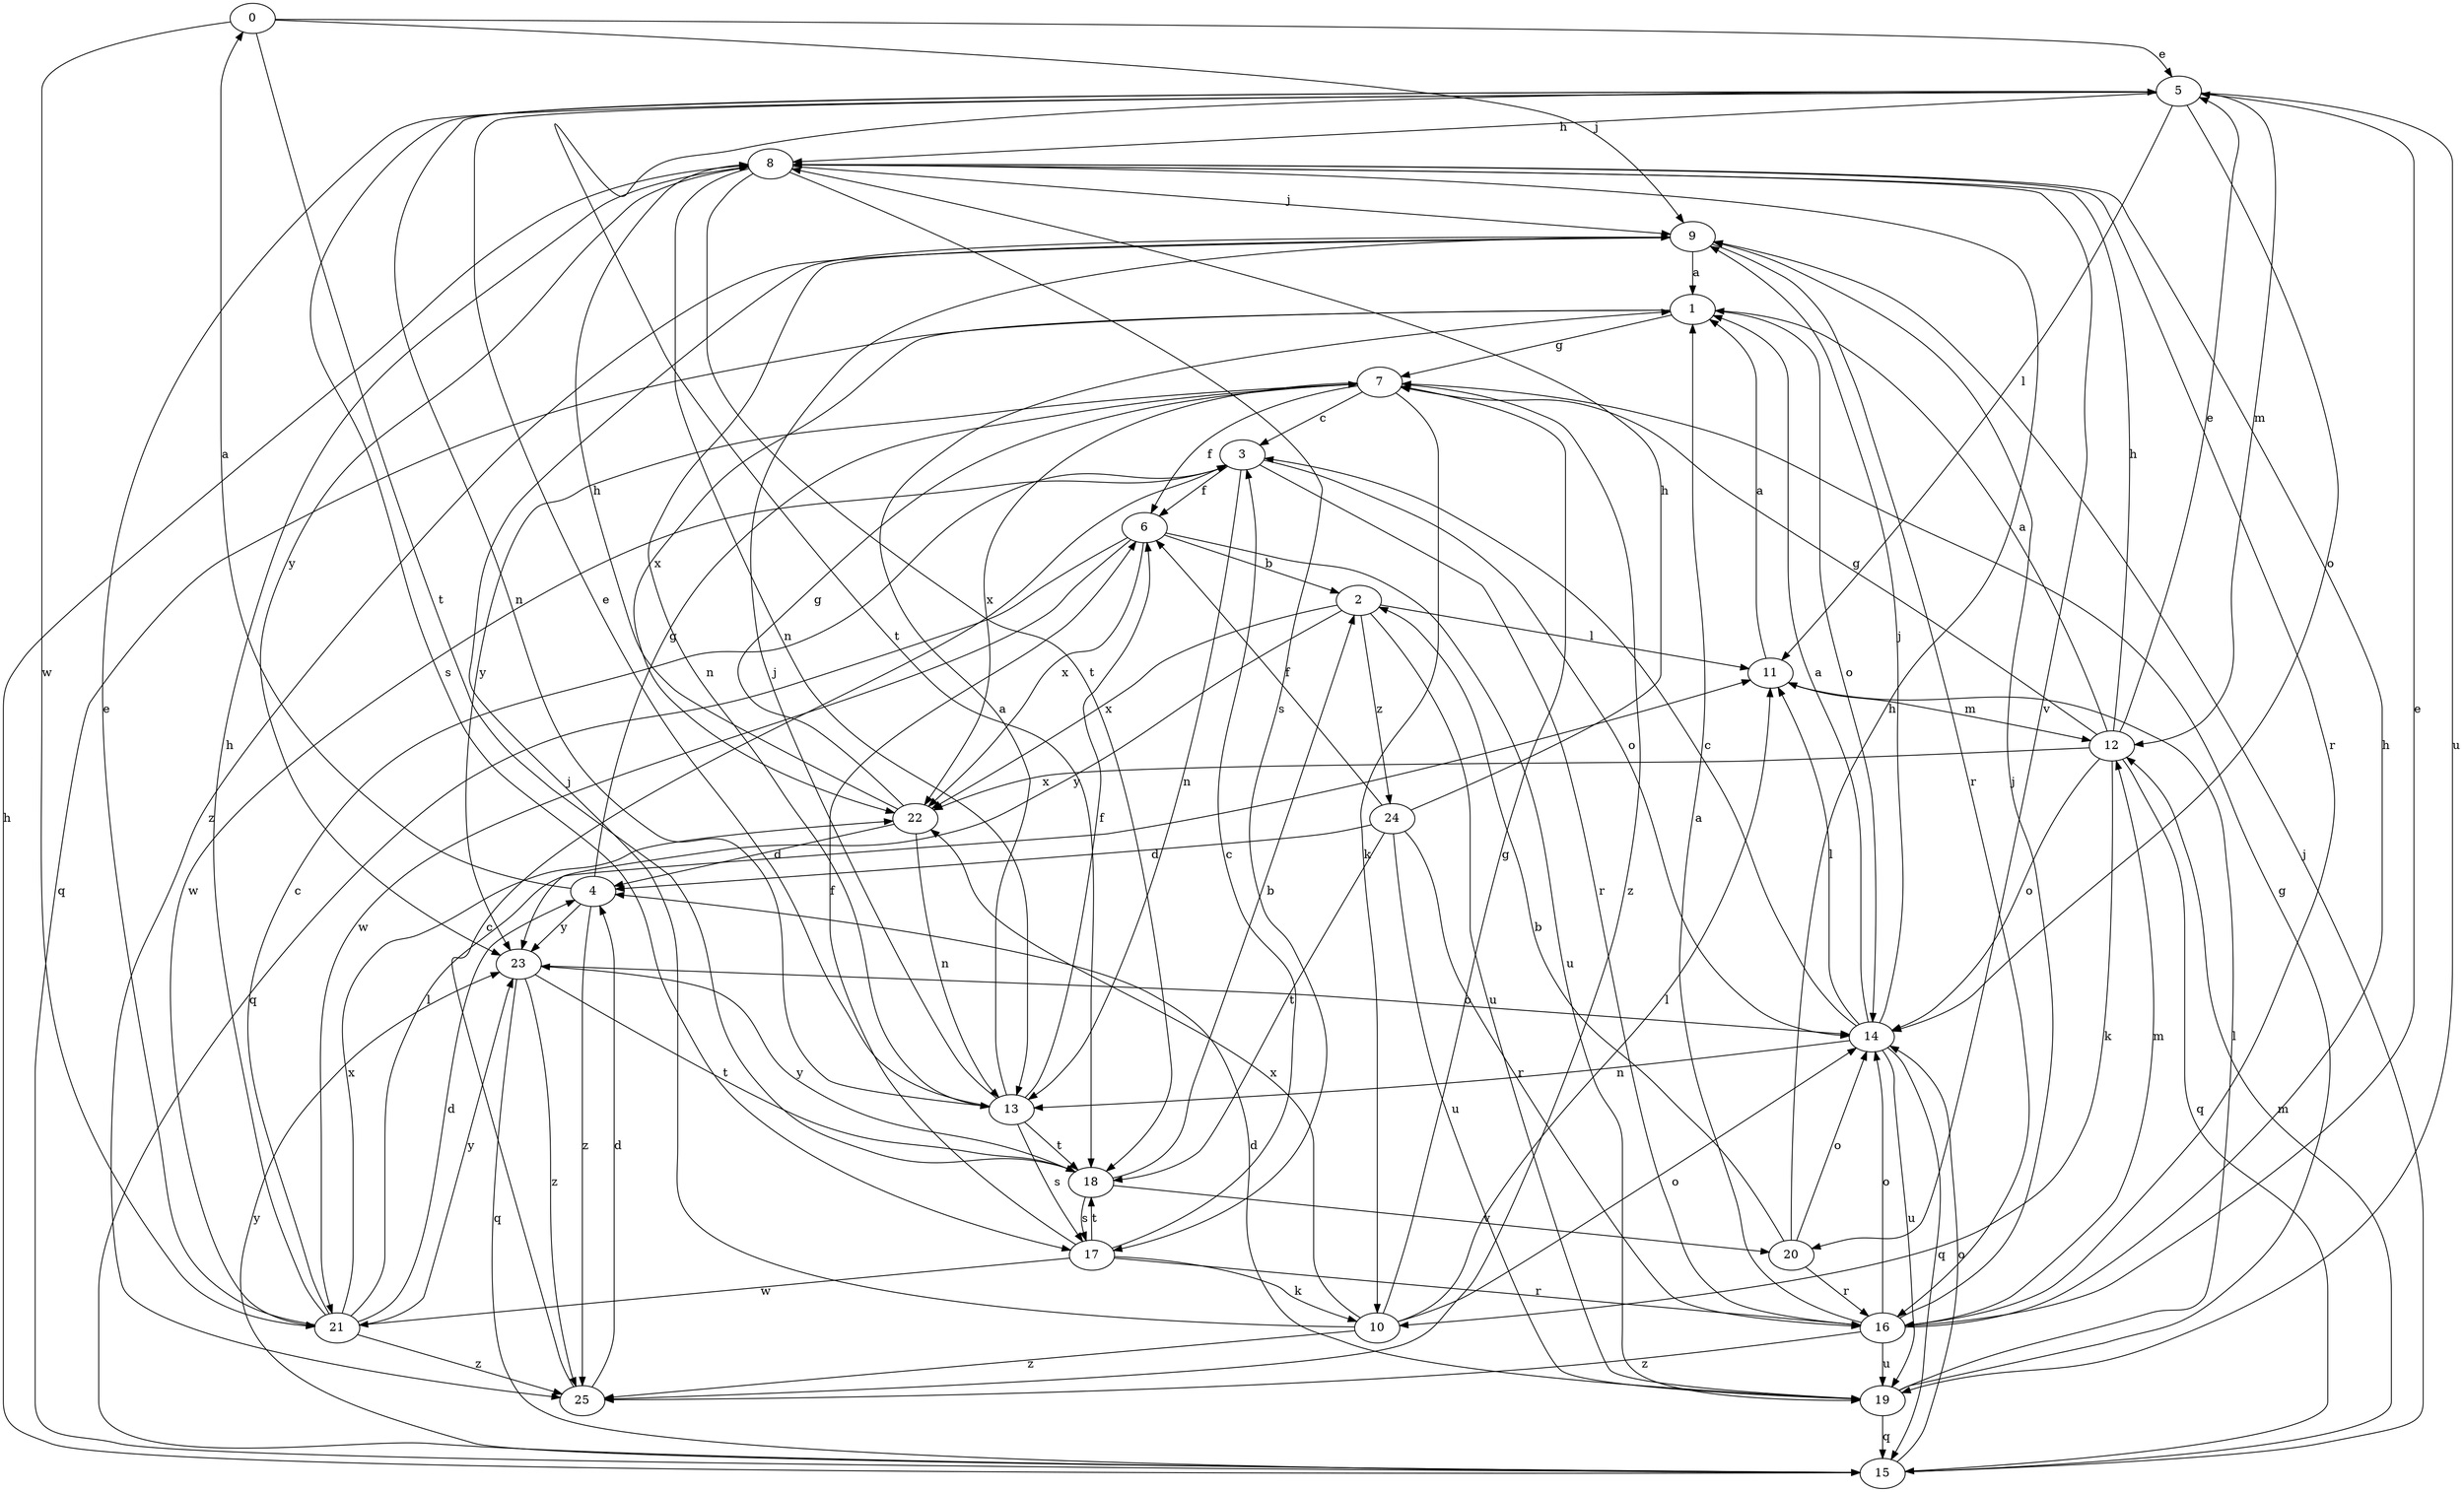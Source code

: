 strict digraph  {
0;
1;
2;
3;
4;
5;
6;
7;
8;
9;
10;
11;
12;
13;
14;
15;
16;
17;
18;
19;
20;
21;
22;
23;
24;
25;
0 -> 5  [label=e];
0 -> 9  [label=j];
0 -> 18  [label=t];
0 -> 21  [label=w];
1 -> 7  [label=g];
1 -> 14  [label=o];
1 -> 15  [label=q];
1 -> 22  [label=x];
2 -> 11  [label=l];
2 -> 19  [label=u];
2 -> 22  [label=x];
2 -> 23  [label=y];
2 -> 24  [label=z];
3 -> 6  [label=f];
3 -> 13  [label=n];
3 -> 14  [label=o];
3 -> 16  [label=r];
3 -> 21  [label=w];
4 -> 0  [label=a];
4 -> 7  [label=g];
4 -> 23  [label=y];
4 -> 25  [label=z];
5 -> 8  [label=h];
5 -> 11  [label=l];
5 -> 12  [label=m];
5 -> 13  [label=n];
5 -> 14  [label=o];
5 -> 17  [label=s];
5 -> 18  [label=t];
5 -> 19  [label=u];
6 -> 2  [label=b];
6 -> 15  [label=q];
6 -> 19  [label=u];
6 -> 21  [label=w];
6 -> 22  [label=x];
7 -> 3  [label=c];
7 -> 6  [label=f];
7 -> 10  [label=k];
7 -> 22  [label=x];
7 -> 23  [label=y];
7 -> 25  [label=z];
8 -> 9  [label=j];
8 -> 13  [label=n];
8 -> 16  [label=r];
8 -> 17  [label=s];
8 -> 18  [label=t];
8 -> 20  [label=v];
8 -> 23  [label=y];
9 -> 1  [label=a];
9 -> 13  [label=n];
9 -> 16  [label=r];
9 -> 25  [label=z];
10 -> 7  [label=g];
10 -> 9  [label=j];
10 -> 11  [label=l];
10 -> 14  [label=o];
10 -> 22  [label=x];
10 -> 25  [label=z];
11 -> 1  [label=a];
11 -> 12  [label=m];
12 -> 1  [label=a];
12 -> 5  [label=e];
12 -> 7  [label=g];
12 -> 8  [label=h];
12 -> 10  [label=k];
12 -> 14  [label=o];
12 -> 15  [label=q];
12 -> 22  [label=x];
13 -> 1  [label=a];
13 -> 5  [label=e];
13 -> 6  [label=f];
13 -> 9  [label=j];
13 -> 17  [label=s];
13 -> 18  [label=t];
14 -> 1  [label=a];
14 -> 3  [label=c];
14 -> 9  [label=j];
14 -> 11  [label=l];
14 -> 13  [label=n];
14 -> 15  [label=q];
14 -> 19  [label=u];
15 -> 8  [label=h];
15 -> 9  [label=j];
15 -> 12  [label=m];
15 -> 14  [label=o];
15 -> 23  [label=y];
16 -> 1  [label=a];
16 -> 5  [label=e];
16 -> 8  [label=h];
16 -> 9  [label=j];
16 -> 12  [label=m];
16 -> 14  [label=o];
16 -> 19  [label=u];
16 -> 25  [label=z];
17 -> 3  [label=c];
17 -> 6  [label=f];
17 -> 10  [label=k];
17 -> 16  [label=r];
17 -> 18  [label=t];
17 -> 21  [label=w];
18 -> 2  [label=b];
18 -> 17  [label=s];
18 -> 20  [label=v];
18 -> 23  [label=y];
19 -> 4  [label=d];
19 -> 7  [label=g];
19 -> 11  [label=l];
19 -> 15  [label=q];
20 -> 2  [label=b];
20 -> 8  [label=h];
20 -> 14  [label=o];
20 -> 16  [label=r];
21 -> 3  [label=c];
21 -> 4  [label=d];
21 -> 5  [label=e];
21 -> 8  [label=h];
21 -> 11  [label=l];
21 -> 22  [label=x];
21 -> 23  [label=y];
21 -> 25  [label=z];
22 -> 4  [label=d];
22 -> 7  [label=g];
22 -> 8  [label=h];
22 -> 13  [label=n];
23 -> 14  [label=o];
23 -> 15  [label=q];
23 -> 18  [label=t];
23 -> 25  [label=z];
24 -> 4  [label=d];
24 -> 6  [label=f];
24 -> 8  [label=h];
24 -> 16  [label=r];
24 -> 18  [label=t];
24 -> 19  [label=u];
25 -> 3  [label=c];
25 -> 4  [label=d];
}
